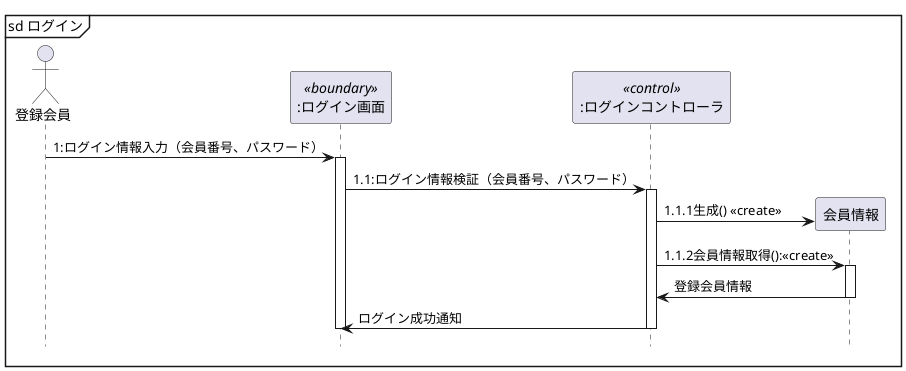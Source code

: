 @startuml 図４－１シーケンス図の例
hide footbox
Actor 登録会員 as member
participant ":ログイン画面" as boundary <<boundary>>
participant ":ログインコントローラ" as control <<control>>
' participant "会員情報" as entity

mainframe sd ログイン 

member -> boundary : 1:ログイン情報入力（会員番号、パスワード）
activate  boundary
    boundary -> control : 1.1:ログイン情報検証（会員番号、パスワード）


    activate control
        create "会員情報" as entity
        control -> entity :1.1.1生成() <<create>>
        control -> entity : 1.1.2会員情報取得():<<create>>
    
        activate entity
            control <- entity : 登録会員情報
        deactivate entity

    boundary <- control : ログイン成功通知
        
    deactivate control

deactivate boundary
    

' control -> entity : <<create>>\n1.1.1生成():
' control -> entity : 1.1.2会員情報取得():<<create>>
' control <- entity : 登録会員情報


@enduml